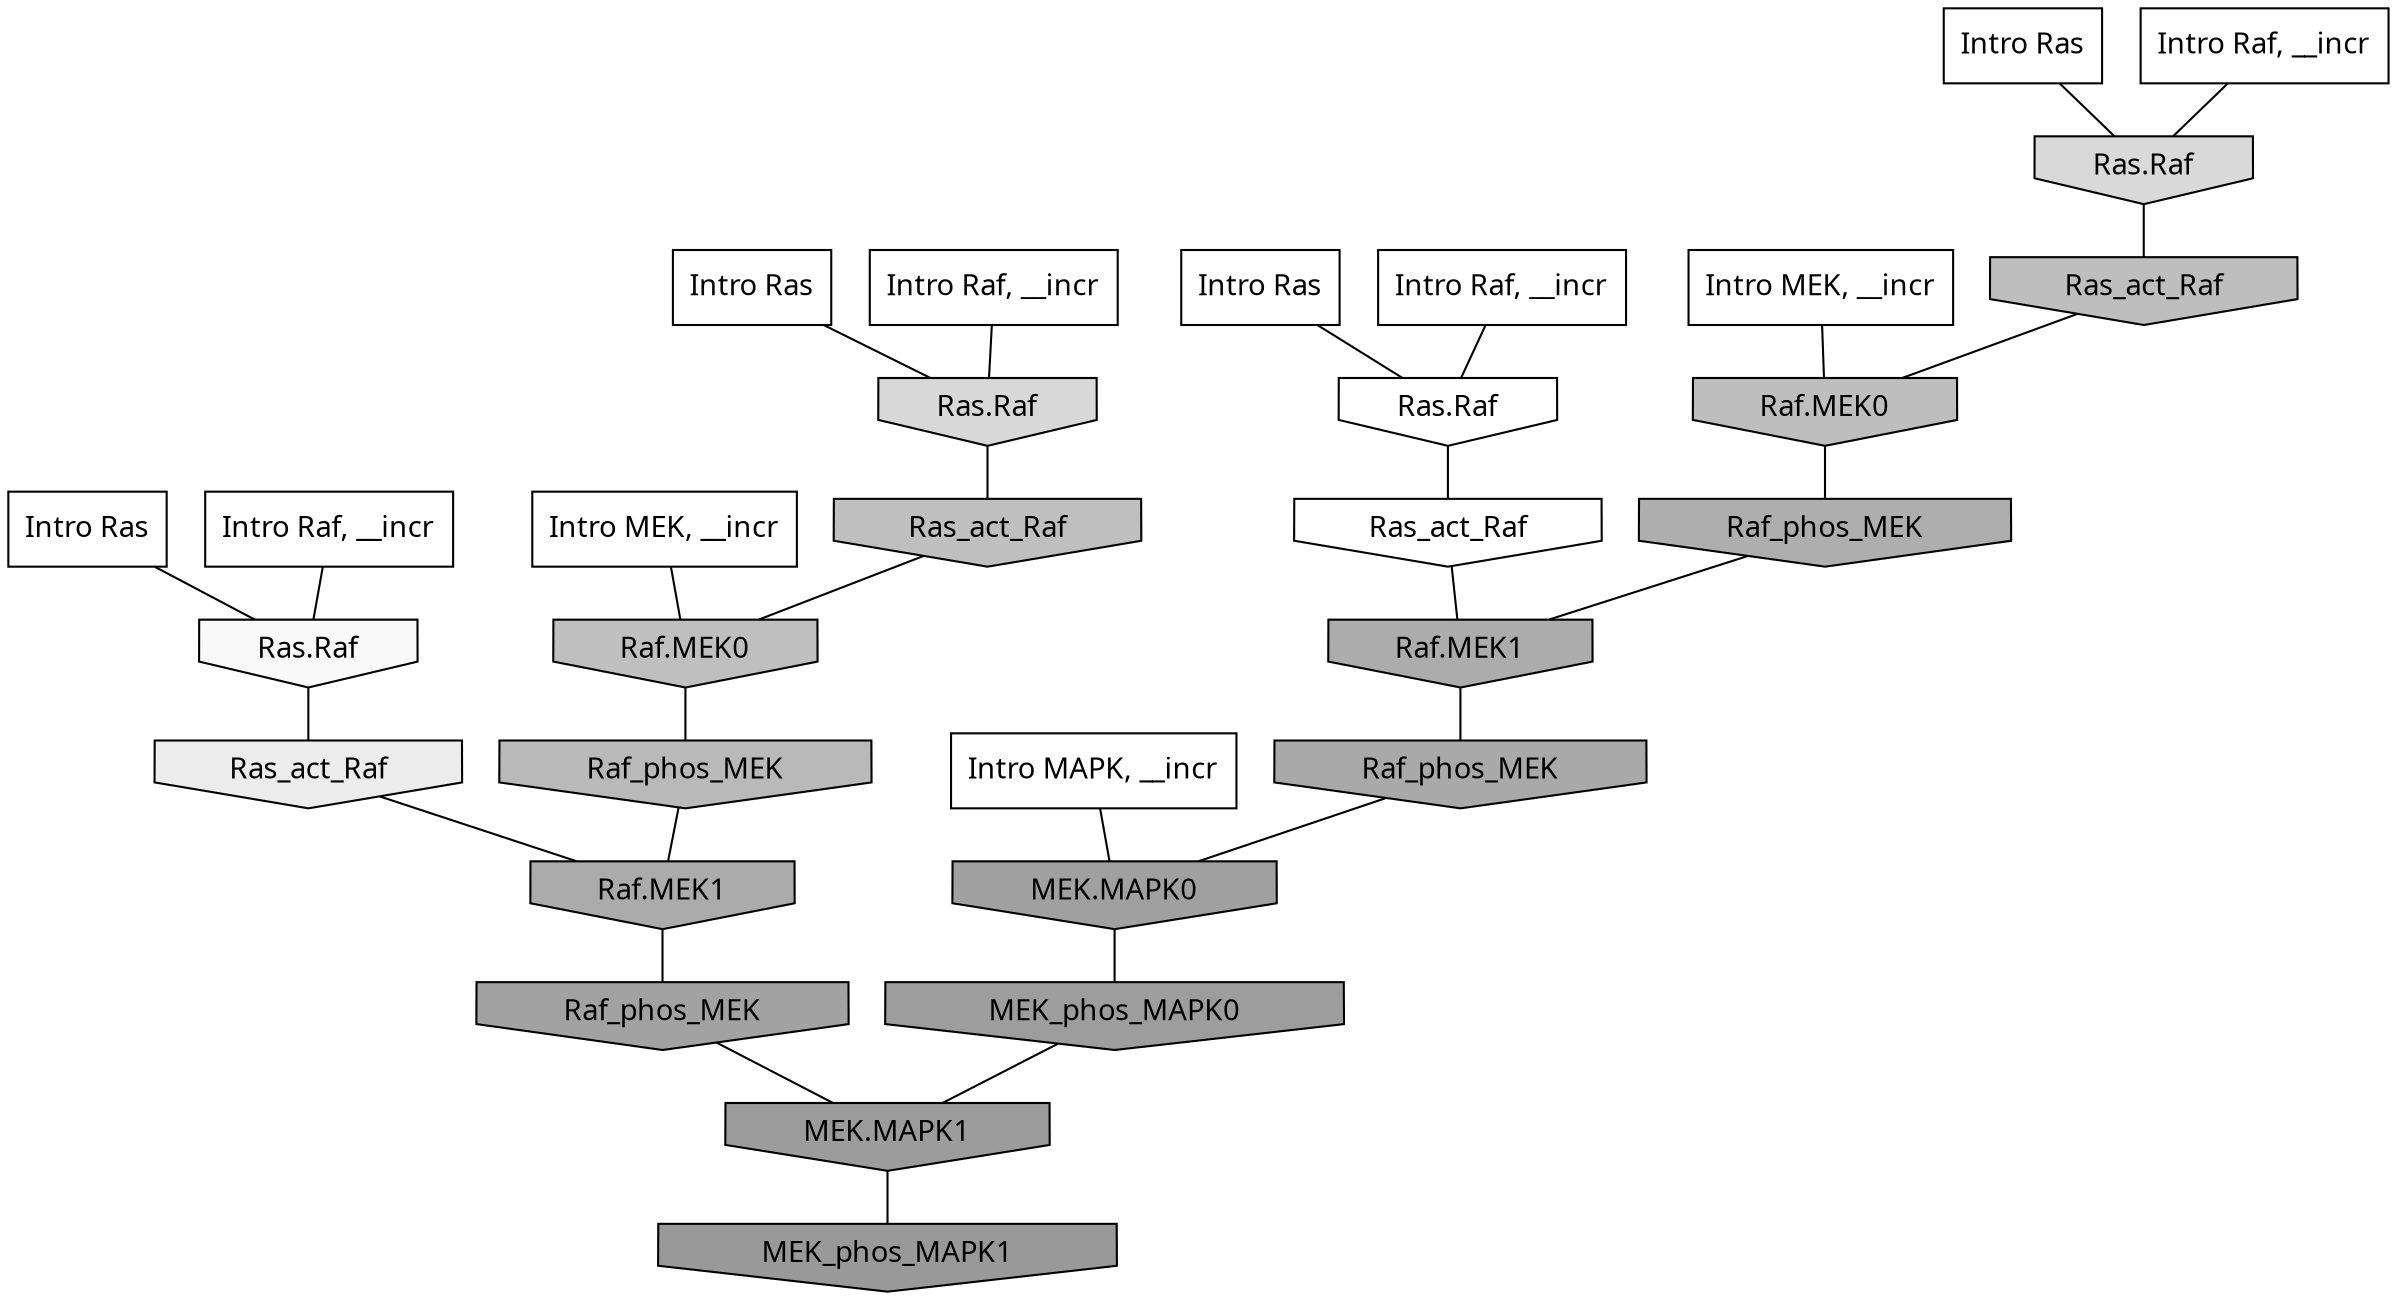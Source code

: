 digraph G{
  rankdir="TB";
  ranksep=0.30;
  node [fontname="CMU Serif"];
  edge [fontname="CMU Serif"];
  
  26 [label="Intro Ras", shape=rectangle, style=filled, fillcolor="0.000 0.000 1.000"]
  
  41 [label="Intro Ras", shape=rectangle, style=filled, fillcolor="0.000 0.000 1.000"]
  
  46 [label="Intro Ras", shape=rectangle, style=filled, fillcolor="0.000 0.000 1.000"]
  
  90 [label="Intro Ras", shape=rectangle, style=filled, fillcolor="0.000 0.000 1.000"]
  
  206 [label="Intro Raf, __incr", shape=rectangle, style=filled, fillcolor="0.000 0.000 1.000"]
  
  847 [label="Intro Raf, __incr", shape=rectangle, style=filled, fillcolor="0.000 0.000 1.000"]
  
  966 [label="Intro Raf, __incr", shape=rectangle, style=filled, fillcolor="0.000 0.000 1.000"]
  
  1018 [label="Intro Raf, __incr", shape=rectangle, style=filled, fillcolor="0.000 0.000 1.000"]
  
  1430 [label="Intro MEK, __incr", shape=rectangle, style=filled, fillcolor="0.000 0.000 1.000"]
  
  1854 [label="Intro MEK, __incr", shape=rectangle, style=filled, fillcolor="0.000 0.000 1.000"]
  
  2887 [label="Intro MAPK, __incr", shape=rectangle, style=filled, fillcolor="0.000 0.000 1.000"]
  
  3259 [label="Ras.Raf", shape=invhouse, style=filled, fillcolor="0.000 0.000 1.000"]
  
  3299 [label="Ras_act_Raf", shape=invhouse, style=filled, fillcolor="0.000 0.000 1.000"]
  
  3434 [label="Ras.Raf", shape=invhouse, style=filled, fillcolor="0.000 0.000 0.973"]
  
  3836 [label="Ras_act_Raf", shape=invhouse, style=filled, fillcolor="0.000 0.000 0.922"]
  
  4718 [label="Ras.Raf", shape=invhouse, style=filled, fillcolor="0.000 0.000 0.850"]
  
  4766 [label="Ras.Raf", shape=invhouse, style=filled, fillcolor="0.000 0.000 0.847"]
  
  6255 [label="Ras_act_Raf", shape=invhouse, style=filled, fillcolor="0.000 0.000 0.747"]
  
  6258 [label="Raf.MEK0", shape=invhouse, style=filled, fillcolor="0.000 0.000 0.747"]
  
  6291 [label="Ras_act_Raf", shape=invhouse, style=filled, fillcolor="0.000 0.000 0.744"]
  
  6293 [label="Raf.MEK0", shape=invhouse, style=filled, fillcolor="0.000 0.000 0.744"]
  
  6657 [label="Raf_phos_MEK", shape=invhouse, style=filled, fillcolor="0.000 0.000 0.726"]
  
  7732 [label="Raf_phos_MEK", shape=invhouse, style=filled, fillcolor="0.000 0.000 0.683"]
  
  7974 [label="Raf.MEK1", shape=invhouse, style=filled, fillcolor="0.000 0.000 0.673"]
  
  8044 [label="Raf.MEK1", shape=invhouse, style=filled, fillcolor="0.000 0.000 0.671"]
  
  8273 [label="Raf_phos_MEK", shape=invhouse, style=filled, fillcolor="0.000 0.000 0.663"]
  
  9088 [label="Raf_phos_MEK", shape=invhouse, style=filled, fillcolor="0.000 0.000 0.633"]
  
  9305 [label="MEK.MAPK0", shape=invhouse, style=filled, fillcolor="0.000 0.000 0.627"]
  
  9739 [label="MEK_phos_MAPK0", shape=invhouse, style=filled, fillcolor="0.000 0.000 0.616"]
  
  9986 [label="MEK.MAPK1", shape=invhouse, style=filled, fillcolor="0.000 0.000 0.610"]
  
  10330 [label="MEK_phos_MAPK1", shape=invhouse, style=filled, fillcolor="0.000 0.000 0.600"]
  
  
  9986 -> 10330 [dir=none, color="0.000 0.000 0.000"] 
  9739 -> 9986 [dir=none, color="0.000 0.000 0.000"] 
  9305 -> 9739 [dir=none, color="0.000 0.000 0.000"] 
  9088 -> 9986 [dir=none, color="0.000 0.000 0.000"] 
  8273 -> 9305 [dir=none, color="0.000 0.000 0.000"] 
  8044 -> 9088 [dir=none, color="0.000 0.000 0.000"] 
  7974 -> 8273 [dir=none, color="0.000 0.000 0.000"] 
  7732 -> 7974 [dir=none, color="0.000 0.000 0.000"] 
  6657 -> 8044 [dir=none, color="0.000 0.000 0.000"] 
  6293 -> 7732 [dir=none, color="0.000 0.000 0.000"] 
  6291 -> 6293 [dir=none, color="0.000 0.000 0.000"] 
  6258 -> 6657 [dir=none, color="0.000 0.000 0.000"] 
  6255 -> 6258 [dir=none, color="0.000 0.000 0.000"] 
  4766 -> 6255 [dir=none, color="0.000 0.000 0.000"] 
  4718 -> 6291 [dir=none, color="0.000 0.000 0.000"] 
  3836 -> 8044 [dir=none, color="0.000 0.000 0.000"] 
  3434 -> 3836 [dir=none, color="0.000 0.000 0.000"] 
  3299 -> 7974 [dir=none, color="0.000 0.000 0.000"] 
  3259 -> 3299 [dir=none, color="0.000 0.000 0.000"] 
  2887 -> 9305 [dir=none, color="0.000 0.000 0.000"] 
  1854 -> 6258 [dir=none, color="0.000 0.000 0.000"] 
  1430 -> 6293 [dir=none, color="0.000 0.000 0.000"] 
  1018 -> 3259 [dir=none, color="0.000 0.000 0.000"] 
  966 -> 4766 [dir=none, color="0.000 0.000 0.000"] 
  847 -> 4718 [dir=none, color="0.000 0.000 0.000"] 
  206 -> 3434 [dir=none, color="0.000 0.000 0.000"] 
  90 -> 4766 [dir=none, color="0.000 0.000 0.000"] 
  46 -> 4718 [dir=none, color="0.000 0.000 0.000"] 
  41 -> 3259 [dir=none, color="0.000 0.000 0.000"] 
  26 -> 3434 [dir=none, color="0.000 0.000 0.000"] 
  
  }
